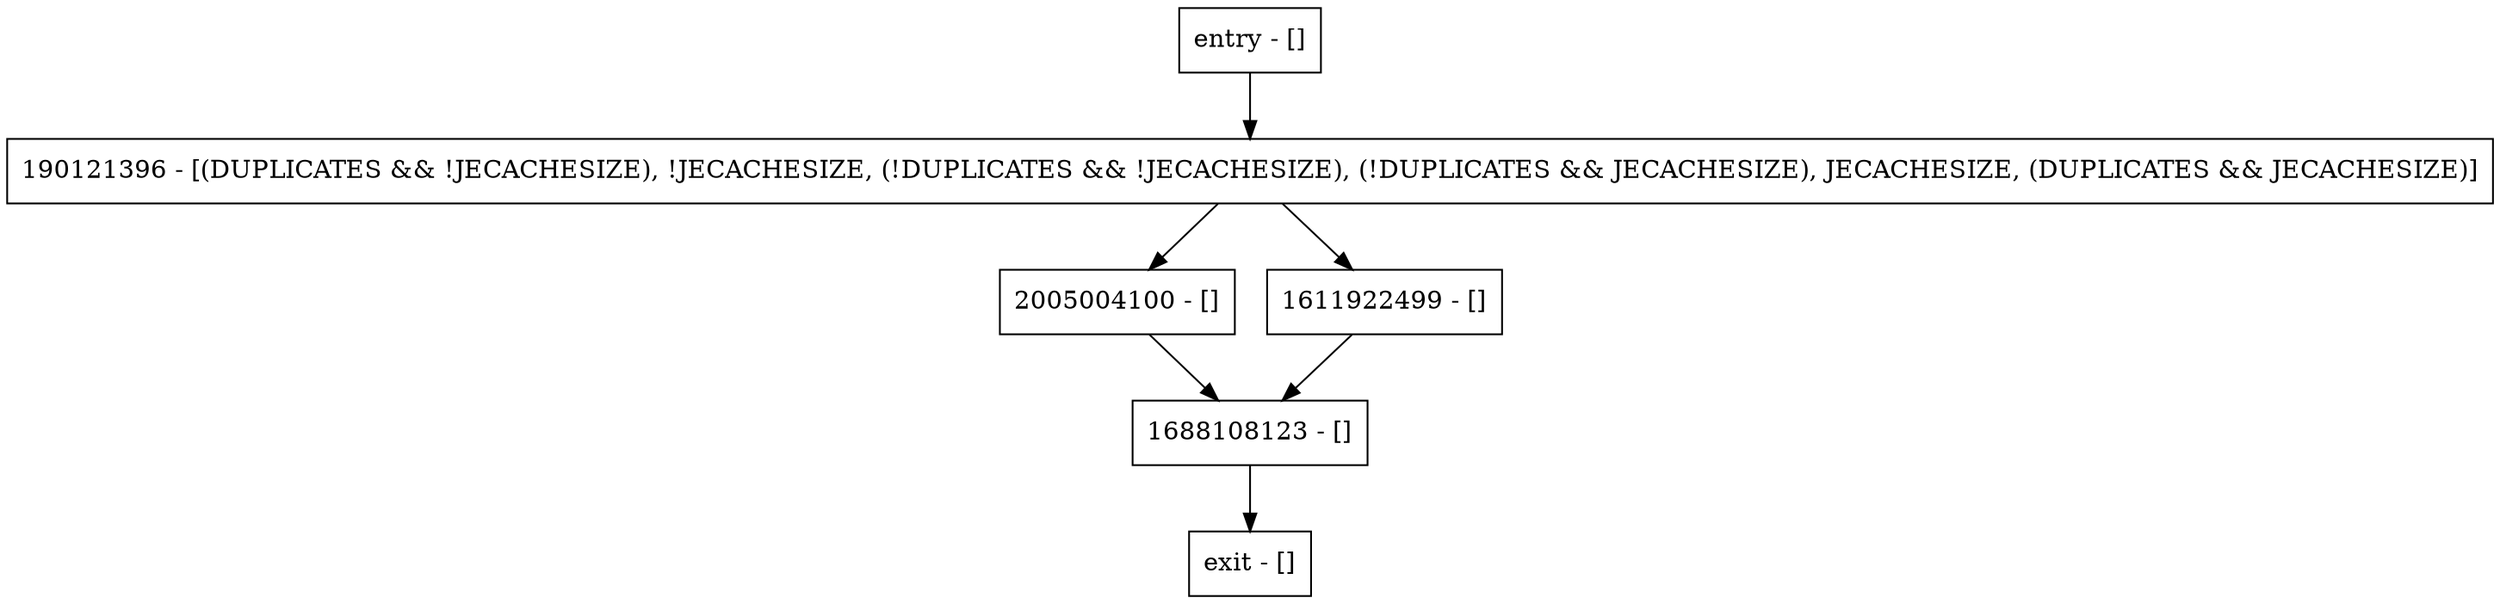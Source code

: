 digraph put {
node [shape=record];
entry [label="entry - []"];
exit [label="exit - []"];
190121396 [label="190121396 - [(DUPLICATES && !JECACHESIZE), !JECACHESIZE, (!DUPLICATES && !JECACHESIZE), (!DUPLICATES && JECACHESIZE), JECACHESIZE, (DUPLICATES && JECACHESIZE)]"];
2005004100 [label="2005004100 - []"];
1611922499 [label="1611922499 - []"];
1688108123 [label="1688108123 - []"];
entry;
exit;
entry -> 190121396;
190121396 -> 2005004100;
190121396 -> 1611922499;
2005004100 -> 1688108123;
1611922499 -> 1688108123;
1688108123 -> exit;
}
